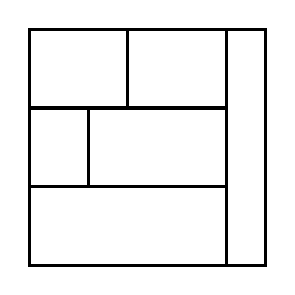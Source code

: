 \begin{tikzpicture}[very thick, scale=.5]
    \draw (0,4) rectangle (5/2,6);
    \draw (5/2,4) rectangle (5,6);
    \draw (0,2) rectangle (3/2,4);
    \draw (3/2,2) rectangle (5,4);
    \draw (0,0) rectangle (5,2);
    \draw (5,0) rectangle (6,6);
\end{tikzpicture}
